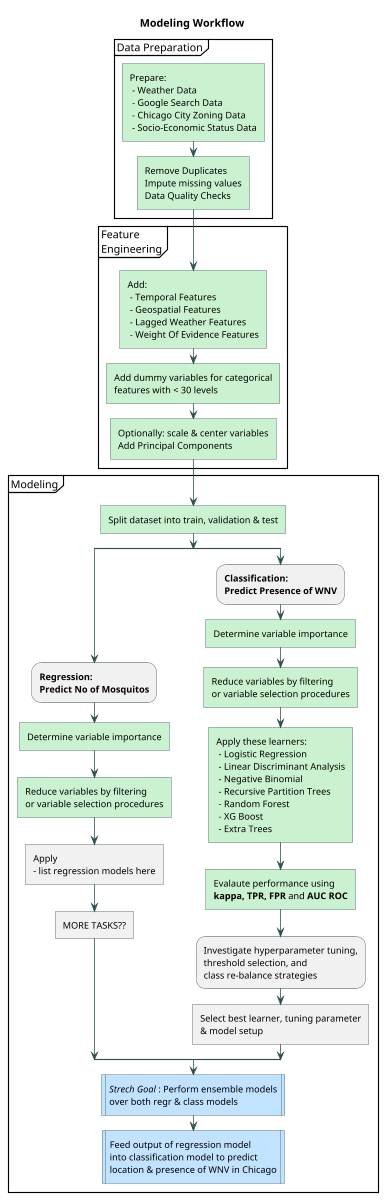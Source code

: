 @startuml
scale max 1200 height
skinparam activity {
 BorderColor DarkSlateGray
}
skinparam ArrowColor DarkSlateGray
title Modeling Workflow
partition "Data Preparation" {
#cbf2d0:Prepare:
 - Weather Data
 - Google Search Data
 - Chicago City Zoning Data
 - Socio-Economic Status Data]
#cbf2d0:Remove Duplicates
Impute missing values
Data Quality Checks]
}
partition "Feature\nEngineering" {
#cbf2d0:Add: 
 - Temporal Features
 - Geospatial Features
 - Lagged Weather Features
 - Weight Of Evidence Features]
#cbf2d0:Add dummy variables for categorical
features with < 30 levels]
#cbf2d0:Optionally: scale & center variables
Add Principal Components]
}
partition Modeling {
#cbf2d0:Split dataset into train, validation & test]
split 
:**Regression:**
**Predict No of Mosquitos**;
#cbf2d0:Determine variable importance]
#cbf2d0:Reduce variables by filtering
or variable selection procedures]
:Apply 
- list regression models here]
:MORE TASKS??]
split again
:**Classification:**
**Predict Presence of WNV**;
#cbf2d0:Determine variable importance]
#cbf2d0:Reduce variables by filtering
or variable selection procedures]
#cbf2d0:Apply these learners:
 - Logistic Regression
 - Linear Discriminant Analysis
 - Negative Binomial
 - Recursive Partition Trees
 - Random Forest
 - XG Boost
 - Extra Trees]
#cbf2d0:Evalaute performance using
**kappa, TPR, FPR** and **AUC ROC**]
:Investigate hyperparameter tuning,
threshold selection, and 
class re-balance strategies;
:Select best learner, tuning parameter 
& model setup]

split end
#c1e3ff://Strech Goal// : Perform ensemble models
over both regr & class models|
#c1e3ff:Feed output of regression model
into classification model to predict
location & presence of WNV in Chicago|
}
@enduml
